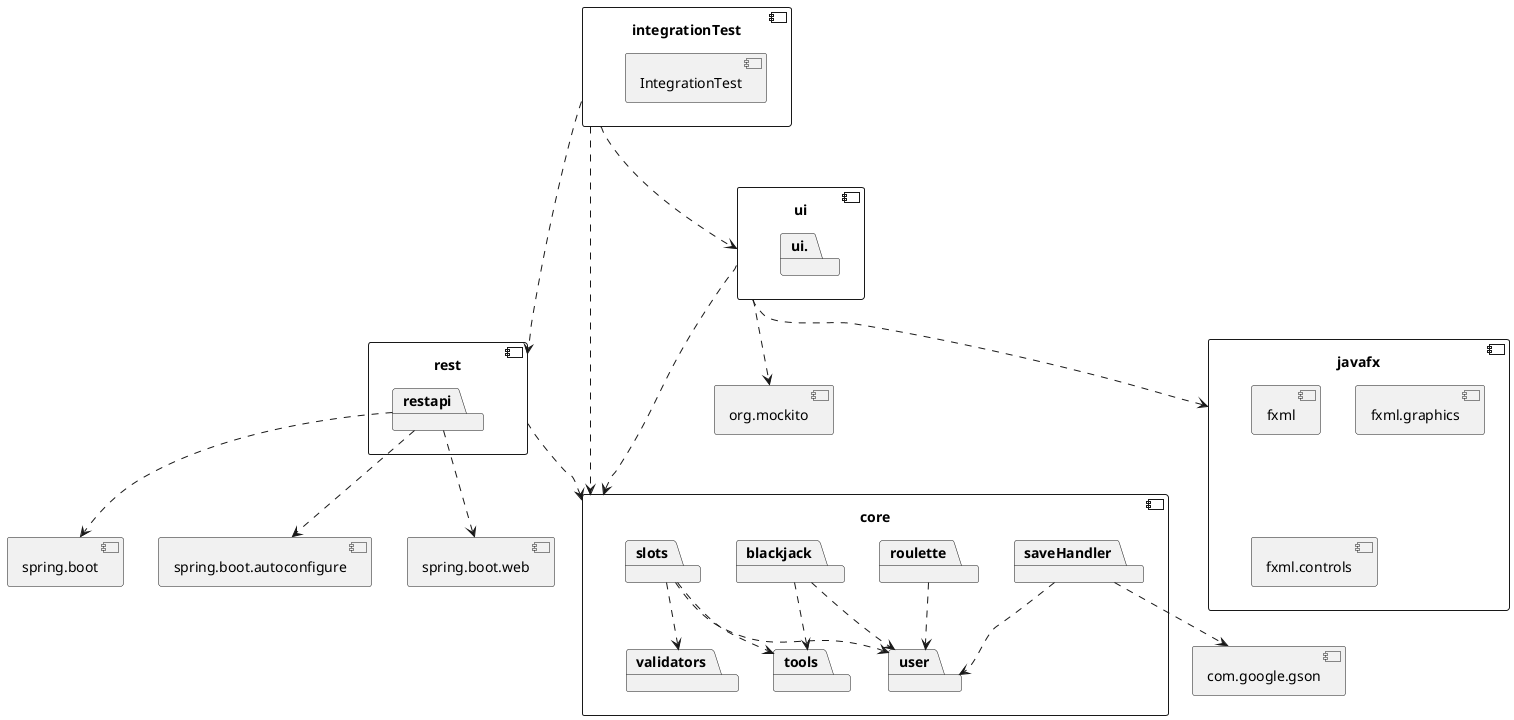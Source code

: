 @startuml

component core {
	package saveHandler
	package roulette
	package user
	package slots
	package validators
	package blackjack
	package tools
}

saveHandler ..> user
slots ..> validators
slots ..> user
roulette ..> user
saveHandler ..> com.google.gson
slots ..> tools
blackjack ..> tools
blackjack ..> user

component ui {
	package ui.
}


component com.google.gson {
}

component javafx {
	component fxml
	component fxml.graphics
	component fxml.controls
}

ui ..> javafx
ui ...> core
ui ..> org.mockito

component rest {
	package restapi
}

component spring.boot.web {
}

component spring.boot{
}

component spring.boot.autoconfigure{
}

component org.mockito{
}

restapi ..> spring.boot
restapi ..> spring.boot.autoconfigure
restapi ..> spring.boot.web

component integrationTest {
	 component IntegrationTest
}

integrationTest ...> ui
integrationTest ...> core
integrationTest ...> rest
rest ..> core

@enduml
